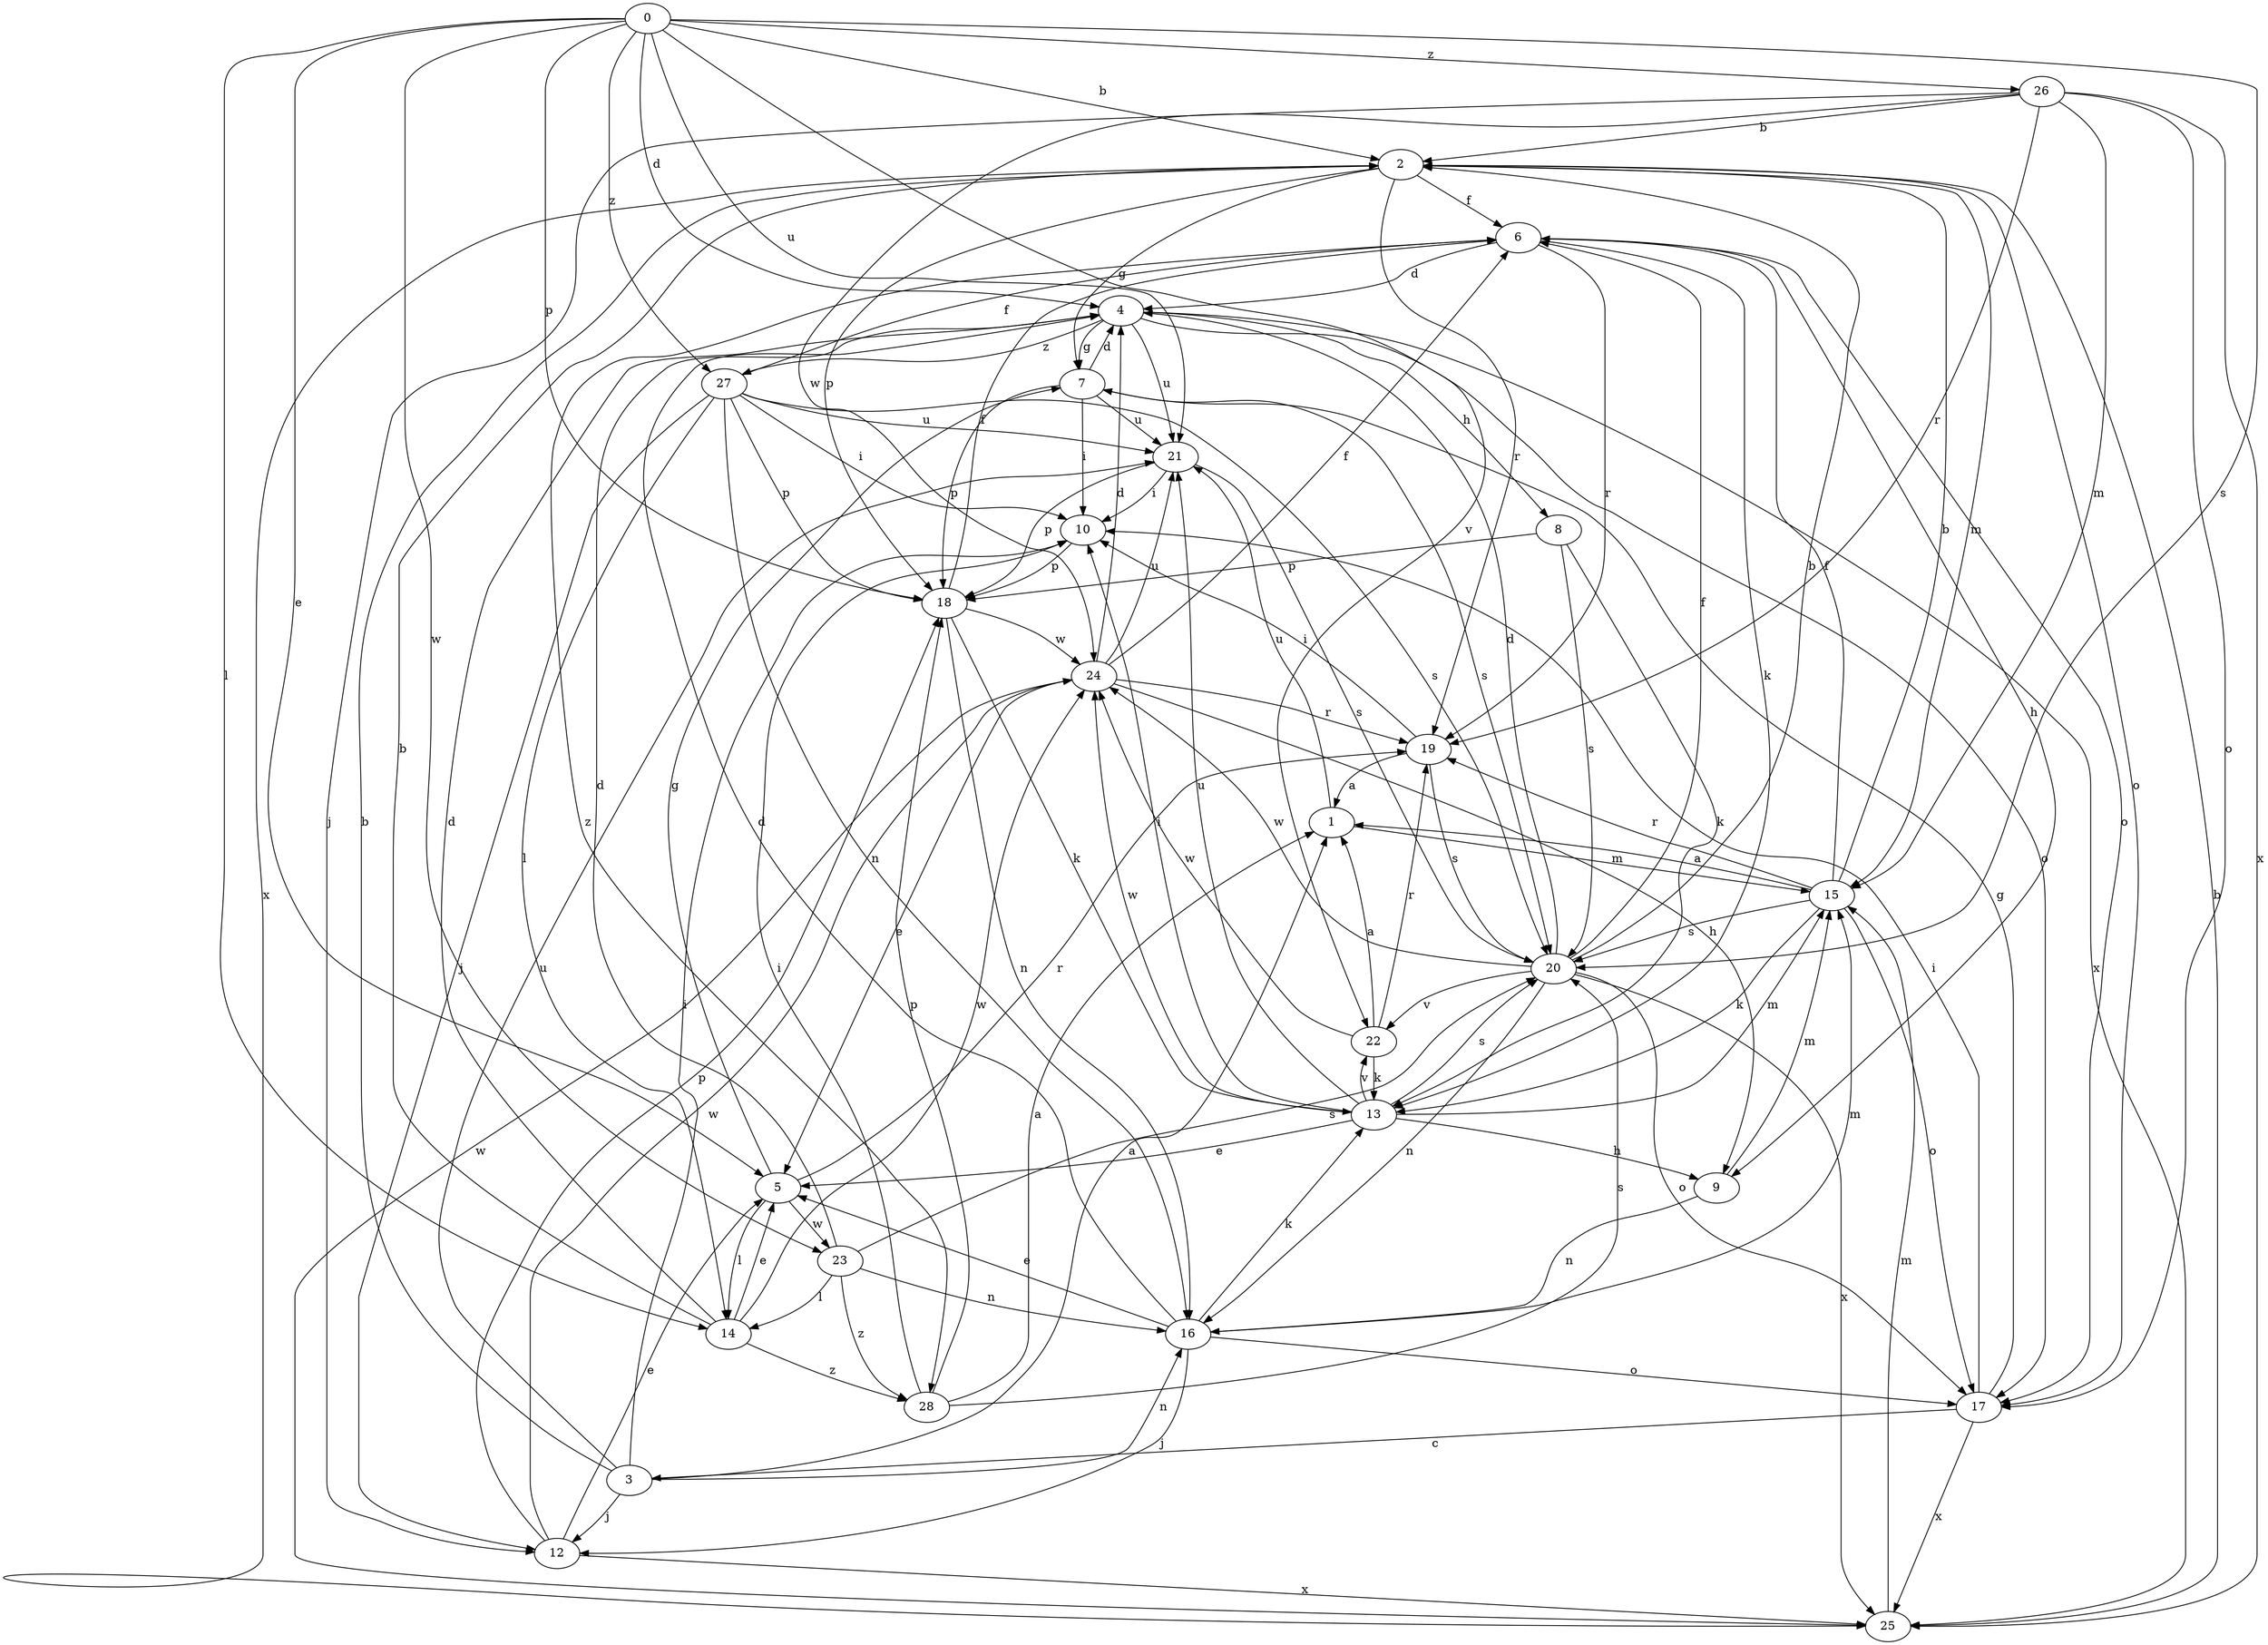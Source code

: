 strict digraph  {
0;
1;
2;
3;
4;
5;
6;
7;
8;
9;
10;
12;
13;
14;
15;
16;
17;
18;
19;
20;
21;
22;
23;
24;
25;
26;
27;
28;
0 -> 2  [label=b];
0 -> 4  [label=d];
0 -> 5  [label=e];
0 -> 14  [label=l];
0 -> 18  [label=p];
0 -> 20  [label=s];
0 -> 21  [label=u];
0 -> 22  [label=v];
0 -> 23  [label=w];
0 -> 26  [label=z];
0 -> 27  [label=z];
1 -> 15  [label=m];
1 -> 21  [label=u];
2 -> 6  [label=f];
2 -> 7  [label=g];
2 -> 15  [label=m];
2 -> 17  [label=o];
2 -> 18  [label=p];
2 -> 19  [label=r];
2 -> 25  [label=x];
3 -> 1  [label=a];
3 -> 2  [label=b];
3 -> 10  [label=i];
3 -> 12  [label=j];
3 -> 16  [label=n];
3 -> 21  [label=u];
4 -> 7  [label=g];
4 -> 8  [label=h];
4 -> 17  [label=o];
4 -> 21  [label=u];
4 -> 25  [label=x];
4 -> 27  [label=z];
5 -> 7  [label=g];
5 -> 14  [label=l];
5 -> 19  [label=r];
5 -> 23  [label=w];
6 -> 4  [label=d];
6 -> 9  [label=h];
6 -> 13  [label=k];
6 -> 17  [label=o];
6 -> 19  [label=r];
6 -> 28  [label=z];
7 -> 4  [label=d];
7 -> 10  [label=i];
7 -> 18  [label=p];
7 -> 20  [label=s];
7 -> 21  [label=u];
8 -> 13  [label=k];
8 -> 18  [label=p];
8 -> 20  [label=s];
9 -> 15  [label=m];
9 -> 16  [label=n];
10 -> 18  [label=p];
12 -> 5  [label=e];
12 -> 18  [label=p];
12 -> 24  [label=w];
12 -> 25  [label=x];
13 -> 5  [label=e];
13 -> 9  [label=h];
13 -> 10  [label=i];
13 -> 15  [label=m];
13 -> 20  [label=s];
13 -> 21  [label=u];
13 -> 22  [label=v];
13 -> 24  [label=w];
14 -> 2  [label=b];
14 -> 4  [label=d];
14 -> 5  [label=e];
14 -> 24  [label=w];
14 -> 28  [label=z];
15 -> 1  [label=a];
15 -> 2  [label=b];
15 -> 6  [label=f];
15 -> 13  [label=k];
15 -> 17  [label=o];
15 -> 19  [label=r];
15 -> 20  [label=s];
16 -> 4  [label=d];
16 -> 5  [label=e];
16 -> 12  [label=j];
16 -> 13  [label=k];
16 -> 15  [label=m];
16 -> 17  [label=o];
17 -> 3  [label=c];
17 -> 7  [label=g];
17 -> 10  [label=i];
17 -> 25  [label=x];
18 -> 6  [label=f];
18 -> 13  [label=k];
18 -> 16  [label=n];
18 -> 24  [label=w];
19 -> 1  [label=a];
19 -> 10  [label=i];
19 -> 20  [label=s];
20 -> 2  [label=b];
20 -> 4  [label=d];
20 -> 6  [label=f];
20 -> 16  [label=n];
20 -> 17  [label=o];
20 -> 22  [label=v];
20 -> 24  [label=w];
20 -> 25  [label=x];
21 -> 10  [label=i];
21 -> 18  [label=p];
21 -> 20  [label=s];
22 -> 1  [label=a];
22 -> 13  [label=k];
22 -> 19  [label=r];
22 -> 24  [label=w];
23 -> 4  [label=d];
23 -> 14  [label=l];
23 -> 16  [label=n];
23 -> 20  [label=s];
23 -> 28  [label=z];
24 -> 4  [label=d];
24 -> 5  [label=e];
24 -> 6  [label=f];
24 -> 9  [label=h];
24 -> 19  [label=r];
24 -> 21  [label=u];
25 -> 2  [label=b];
25 -> 15  [label=m];
25 -> 24  [label=w];
26 -> 2  [label=b];
26 -> 12  [label=j];
26 -> 15  [label=m];
26 -> 17  [label=o];
26 -> 19  [label=r];
26 -> 24  [label=w];
26 -> 25  [label=x];
27 -> 6  [label=f];
27 -> 10  [label=i];
27 -> 12  [label=j];
27 -> 14  [label=l];
27 -> 16  [label=n];
27 -> 18  [label=p];
27 -> 20  [label=s];
27 -> 21  [label=u];
28 -> 1  [label=a];
28 -> 10  [label=i];
28 -> 18  [label=p];
28 -> 20  [label=s];
}
